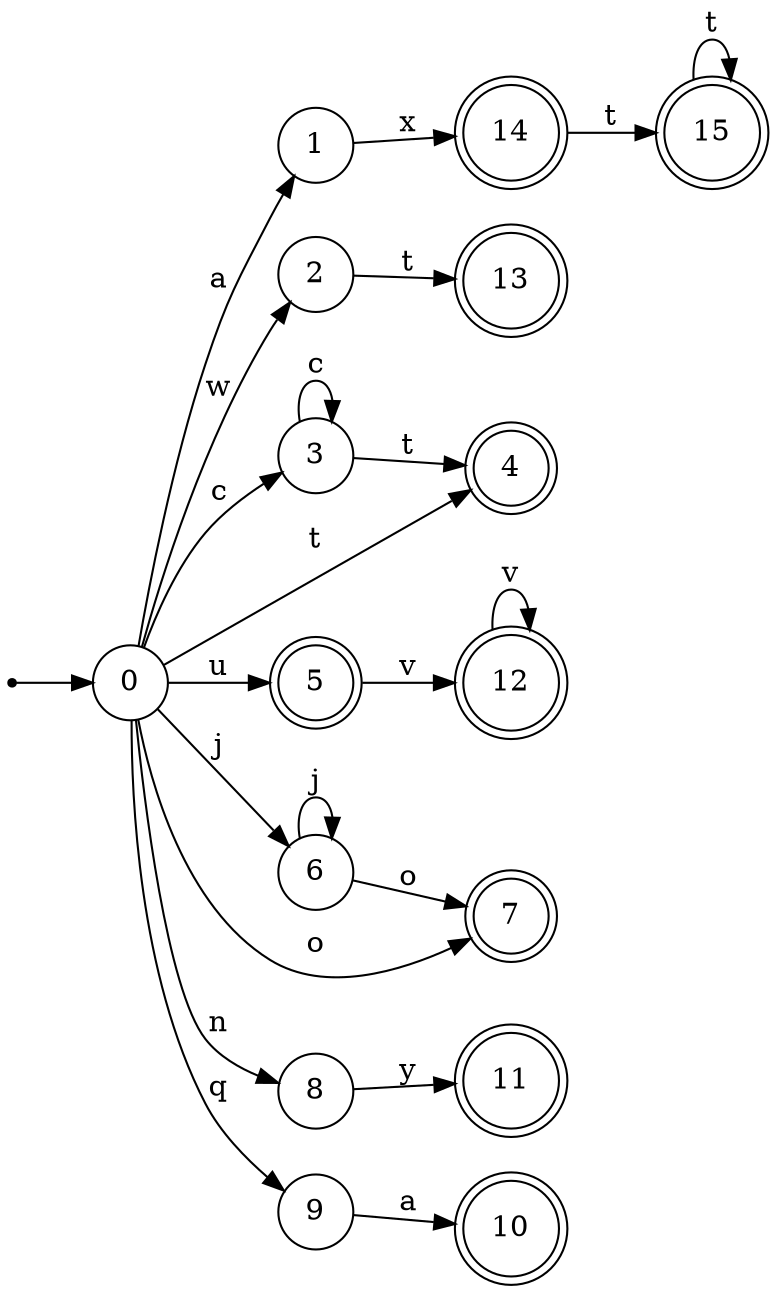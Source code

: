digraph finite_state_machine {
rankdir=LR;
size="20,20";
node [shape = point]; "dummy0"
node [shape = circle]; "0";
"dummy0" -> "0";
node [shape = circle]; "1";
node [shape = circle]; "2";
node [shape = circle]; "3";
node [shape = doublecircle]; "4";node [shape = doublecircle]; "5";node [shape = circle]; "6";
node [shape = doublecircle]; "7";node [shape = circle]; "8";
node [shape = circle]; "9";
node [shape = doublecircle]; "10";node [shape = doublecircle]; "11";node [shape = doublecircle]; "12";node [shape = doublecircle]; "13";node [shape = doublecircle]; "14";node [shape = doublecircle]; "15";"0" -> "1" [label = "a"];
 "0" -> "2" [label = "w"];
 "0" -> "3" [label = "c"];
 "0" -> "4" [label = "t"];
 "0" -> "5" [label = "u"];
 "0" -> "6" [label = "j"];
 "0" -> "7" [label = "o"];
 "0" -> "8" [label = "n"];
 "0" -> "9" [label = "q"];
 "9" -> "10" [label = "a"];
 "8" -> "11" [label = "y"];
 "6" -> "6" [label = "j"];
 "6" -> "7" [label = "o"];
 "5" -> "12" [label = "v"];
 "12" -> "12" [label = "v"];
 "3" -> "3" [label = "c"];
 "3" -> "4" [label = "t"];
 "2" -> "13" [label = "t"];
 "1" -> "14" [label = "x"];
 "14" -> "15" [label = "t"];
 "15" -> "15" [label = "t"];
 }
